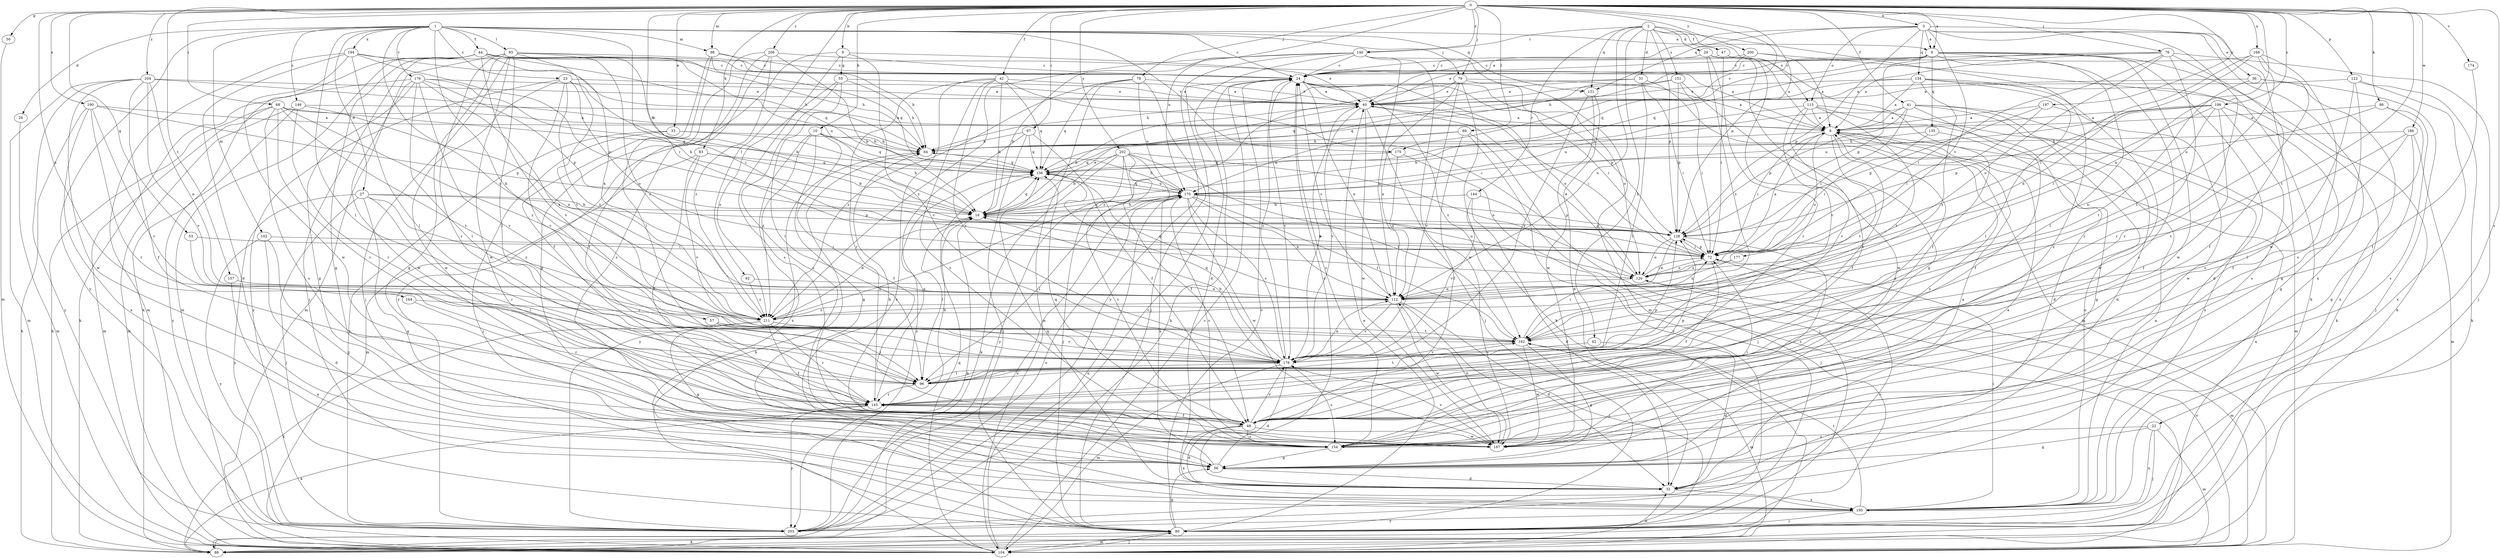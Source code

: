 strict digraph  {
0;
1;
2;
3;
6;
8;
9;
10;
16;
22;
23;
24;
26;
27;
29;
31;
32;
33;
36;
40;
41;
42;
44;
47;
48;
50;
53;
55;
56;
57;
62;
64;
67;
68;
72;
76;
78;
79;
80;
83;
86;
88;
89;
92;
93;
96;
98;
102;
104;
112;
115;
120;
122;
128;
131;
134;
135;
136;
140;
144;
145;
146;
151;
154;
157;
162;
164;
168;
170;
174;
175;
176;
177;
178;
186;
187;
190;
194;
195;
196;
197;
200;
202;
203;
204;
206;
211;
0 -> 3  [label=a];
0 -> 6  [label=a];
0 -> 9  [label=b];
0 -> 10  [label=b];
0 -> 16  [label=b];
0 -> 22  [label=c];
0 -> 33  [label=e];
0 -> 41  [label=f];
0 -> 42  [label=f];
0 -> 50  [label=g];
0 -> 53  [label=g];
0 -> 67  [label=i];
0 -> 68  [label=i];
0 -> 76  [label=j];
0 -> 78  [label=j];
0 -> 79  [label=j];
0 -> 83  [label=k];
0 -> 86  [label=k];
0 -> 89  [label=l];
0 -> 92  [label=l];
0 -> 98  [label=m];
0 -> 112  [label=n];
0 -> 122  [label=p];
0 -> 128  [label=p];
0 -> 140  [label=r];
0 -> 157  [label=t];
0 -> 162  [label=t];
0 -> 164  [label=u];
0 -> 168  [label=u];
0 -> 170  [label=u];
0 -> 174  [label=v];
0 -> 175  [label=v];
0 -> 186  [label=w];
0 -> 190  [label=x];
0 -> 196  [label=y];
0 -> 197  [label=y];
0 -> 200  [label=y];
0 -> 202  [label=y];
0 -> 204  [label=z];
0 -> 206  [label=z];
1 -> 6  [label=a];
1 -> 23  [label=c];
1 -> 24  [label=c];
1 -> 26  [label=d];
1 -> 27  [label=d];
1 -> 44  [label=f];
1 -> 57  [label=h];
1 -> 72  [label=i];
1 -> 79  [label=j];
1 -> 93  [label=l];
1 -> 96  [label=l];
1 -> 98  [label=m];
1 -> 102  [label=m];
1 -> 131  [label=q];
1 -> 146  [label=s];
1 -> 175  [label=v];
1 -> 176  [label=v];
1 -> 194  [label=x];
1 -> 203  [label=y];
1 -> 211  [label=z];
2 -> 29  [label=d];
2 -> 31  [label=d];
2 -> 47  [label=f];
2 -> 62  [label=h];
2 -> 112  [label=n];
2 -> 115  [label=o];
2 -> 128  [label=p];
2 -> 131  [label=q];
2 -> 140  [label=r];
2 -> 144  [label=r];
2 -> 151  [label=s];
2 -> 154  [label=s];
3 -> 6  [label=a];
3 -> 36  [label=e];
3 -> 40  [label=e];
3 -> 88  [label=k];
3 -> 115  [label=o];
3 -> 128  [label=p];
3 -> 131  [label=q];
3 -> 134  [label=q];
3 -> 177  [label=v];
3 -> 187  [label=w];
3 -> 195  [label=x];
6 -> 24  [label=c];
6 -> 32  [label=d];
6 -> 40  [label=e];
6 -> 88  [label=k];
6 -> 96  [label=l];
6 -> 128  [label=p];
6 -> 135  [label=q];
6 -> 136  [label=q];
6 -> 154  [label=s];
6 -> 187  [label=w];
8 -> 64  [label=h];
8 -> 72  [label=i];
8 -> 120  [label=o];
8 -> 154  [label=s];
8 -> 162  [label=t];
8 -> 178  [label=v];
9 -> 40  [label=e];
9 -> 55  [label=g];
9 -> 154  [label=s];
9 -> 178  [label=v];
9 -> 203  [label=y];
10 -> 48  [label=f];
10 -> 56  [label=g];
10 -> 64  [label=h];
10 -> 136  [label=q];
10 -> 195  [label=x];
10 -> 211  [label=z];
16 -> 40  [label=e];
16 -> 96  [label=l];
16 -> 128  [label=p];
16 -> 136  [label=q];
16 -> 170  [label=u];
22 -> 56  [label=g];
22 -> 80  [label=j];
22 -> 104  [label=m];
22 -> 154  [label=s];
22 -> 195  [label=x];
23 -> 16  [label=b];
23 -> 40  [label=e];
23 -> 120  [label=o];
23 -> 178  [label=v];
23 -> 187  [label=w];
23 -> 203  [label=y];
23 -> 211  [label=z];
24 -> 40  [label=e];
24 -> 72  [label=i];
24 -> 88  [label=k];
24 -> 112  [label=n];
24 -> 120  [label=o];
24 -> 128  [label=p];
24 -> 162  [label=t];
24 -> 178  [label=v];
26 -> 104  [label=m];
27 -> 16  [label=b];
27 -> 56  [label=g];
27 -> 80  [label=j];
27 -> 128  [label=p];
27 -> 145  [label=r];
27 -> 203  [label=y];
27 -> 211  [label=z];
29 -> 8  [label=a];
29 -> 24  [label=c];
29 -> 56  [label=g];
29 -> 145  [label=r];
29 -> 211  [label=z];
31 -> 40  [label=e];
31 -> 64  [label=h];
31 -> 72  [label=i];
31 -> 96  [label=l];
31 -> 104  [label=m];
32 -> 8  [label=a];
32 -> 136  [label=q];
32 -> 195  [label=x];
33 -> 16  [label=b];
33 -> 64  [label=h];
33 -> 80  [label=j];
33 -> 203  [label=y];
36 -> 40  [label=e];
36 -> 80  [label=j];
36 -> 162  [label=t];
36 -> 195  [label=x];
40 -> 8  [label=a];
40 -> 16  [label=b];
40 -> 72  [label=i];
40 -> 80  [label=j];
40 -> 178  [label=v];
40 -> 187  [label=w];
41 -> 8  [label=a];
41 -> 32  [label=d];
41 -> 48  [label=f];
41 -> 72  [label=i];
41 -> 104  [label=m];
41 -> 128  [label=p];
41 -> 170  [label=u];
41 -> 195  [label=x];
42 -> 16  [label=b];
42 -> 40  [label=e];
42 -> 72  [label=i];
42 -> 136  [label=q];
42 -> 145  [label=r];
42 -> 154  [label=s];
42 -> 178  [label=v];
42 -> 195  [label=x];
44 -> 8  [label=a];
44 -> 24  [label=c];
44 -> 56  [label=g];
44 -> 64  [label=h];
44 -> 80  [label=j];
44 -> 88  [label=k];
44 -> 104  [label=m];
44 -> 112  [label=n];
44 -> 136  [label=q];
44 -> 170  [label=u];
44 -> 178  [label=v];
47 -> 24  [label=c];
47 -> 48  [label=f];
47 -> 72  [label=i];
47 -> 178  [label=v];
48 -> 8  [label=a];
48 -> 32  [label=d];
48 -> 136  [label=q];
48 -> 154  [label=s];
48 -> 178  [label=v];
48 -> 187  [label=w];
48 -> 195  [label=x];
50 -> 104  [label=m];
53 -> 72  [label=i];
53 -> 96  [label=l];
55 -> 40  [label=e];
55 -> 64  [label=h];
55 -> 96  [label=l];
55 -> 154  [label=s];
55 -> 211  [label=z];
56 -> 8  [label=a];
56 -> 24  [label=c];
56 -> 32  [label=d];
56 -> 170  [label=u];
57 -> 96  [label=l];
57 -> 162  [label=t];
57 -> 178  [label=v];
62 -> 32  [label=d];
62 -> 178  [label=v];
64 -> 136  [label=q];
64 -> 203  [label=y];
67 -> 48  [label=f];
67 -> 64  [label=h];
67 -> 80  [label=j];
67 -> 136  [label=q];
67 -> 203  [label=y];
68 -> 8  [label=a];
68 -> 88  [label=k];
68 -> 104  [label=m];
68 -> 136  [label=q];
68 -> 145  [label=r];
68 -> 154  [label=s];
68 -> 162  [label=t];
68 -> 211  [label=z];
72 -> 8  [label=a];
72 -> 16  [label=b];
72 -> 48  [label=f];
72 -> 120  [label=o];
72 -> 128  [label=p];
72 -> 203  [label=y];
76 -> 8  [label=a];
76 -> 24  [label=c];
76 -> 48  [label=f];
76 -> 72  [label=i];
76 -> 80  [label=j];
76 -> 120  [label=o];
76 -> 136  [label=q];
76 -> 145  [label=r];
78 -> 40  [label=e];
78 -> 80  [label=j];
78 -> 104  [label=m];
78 -> 136  [label=q];
78 -> 170  [label=u];
78 -> 211  [label=z];
79 -> 8  [label=a];
79 -> 40  [label=e];
79 -> 88  [label=k];
79 -> 112  [label=n];
79 -> 120  [label=o];
79 -> 178  [label=v];
79 -> 211  [label=z];
80 -> 24  [label=c];
80 -> 40  [label=e];
80 -> 56  [label=g];
80 -> 88  [label=k];
80 -> 104  [label=m];
83 -> 16  [label=b];
83 -> 48  [label=f];
83 -> 104  [label=m];
83 -> 136  [label=q];
83 -> 178  [label=v];
86 -> 8  [label=a];
86 -> 48  [label=f];
86 -> 154  [label=s];
86 -> 170  [label=u];
88 -> 8  [label=a];
88 -> 170  [label=u];
89 -> 48  [label=f];
89 -> 64  [label=h];
89 -> 80  [label=j];
89 -> 170  [label=u];
89 -> 203  [label=y];
92 -> 112  [label=n];
92 -> 211  [label=z];
93 -> 24  [label=c];
93 -> 56  [label=g];
93 -> 72  [label=i];
93 -> 80  [label=j];
93 -> 96  [label=l];
93 -> 104  [label=m];
93 -> 145  [label=r];
93 -> 162  [label=t];
93 -> 187  [label=w];
93 -> 211  [label=z];
96 -> 128  [label=p];
96 -> 145  [label=r];
96 -> 162  [label=t];
98 -> 24  [label=c];
98 -> 48  [label=f];
98 -> 64  [label=h];
98 -> 96  [label=l];
98 -> 136  [label=q];
102 -> 32  [label=d];
102 -> 56  [label=g];
102 -> 72  [label=i];
102 -> 203  [label=y];
104 -> 24  [label=c];
104 -> 32  [label=d];
104 -> 64  [label=h];
104 -> 80  [label=j];
104 -> 120  [label=o];
104 -> 136  [label=q];
104 -> 170  [label=u];
112 -> 24  [label=c];
112 -> 32  [label=d];
112 -> 80  [label=j];
112 -> 136  [label=q];
112 -> 178  [label=v];
112 -> 187  [label=w];
112 -> 211  [label=z];
115 -> 8  [label=a];
115 -> 16  [label=b];
115 -> 32  [label=d];
115 -> 48  [label=f];
115 -> 162  [label=t];
115 -> 178  [label=v];
115 -> 195  [label=x];
120 -> 40  [label=e];
120 -> 72  [label=i];
120 -> 104  [label=m];
120 -> 112  [label=n];
122 -> 40  [label=e];
122 -> 56  [label=g];
122 -> 88  [label=k];
122 -> 154  [label=s];
122 -> 195  [label=x];
128 -> 72  [label=i];
128 -> 112  [label=n];
128 -> 120  [label=o];
128 -> 154  [label=s];
131 -> 32  [label=d];
131 -> 178  [label=v];
131 -> 187  [label=w];
134 -> 8  [label=a];
134 -> 40  [label=e];
134 -> 88  [label=k];
134 -> 96  [label=l];
134 -> 136  [label=q];
134 -> 187  [label=w];
134 -> 211  [label=z];
135 -> 56  [label=g];
135 -> 64  [label=h];
135 -> 72  [label=i];
136 -> 170  [label=u];
140 -> 16  [label=b];
140 -> 24  [label=c];
140 -> 32  [label=d];
140 -> 104  [label=m];
140 -> 112  [label=n];
140 -> 187  [label=w];
140 -> 203  [label=y];
140 -> 211  [label=z];
144 -> 16  [label=b];
144 -> 32  [label=d];
144 -> 80  [label=j];
144 -> 178  [label=v];
145 -> 16  [label=b];
145 -> 48  [label=f];
145 -> 88  [label=k];
145 -> 128  [label=p];
145 -> 136  [label=q];
145 -> 203  [label=y];
146 -> 8  [label=a];
146 -> 104  [label=m];
146 -> 112  [label=n];
146 -> 145  [label=r];
146 -> 203  [label=y];
151 -> 40  [label=e];
151 -> 72  [label=i];
151 -> 128  [label=p];
151 -> 136  [label=q];
151 -> 187  [label=w];
154 -> 24  [label=c];
154 -> 56  [label=g];
154 -> 64  [label=h];
154 -> 72  [label=i];
157 -> 112  [label=n];
157 -> 195  [label=x];
162 -> 56  [label=g];
162 -> 72  [label=i];
162 -> 104  [label=m];
162 -> 178  [label=v];
162 -> 187  [label=w];
164 -> 145  [label=r];
164 -> 211  [label=z];
168 -> 24  [label=c];
168 -> 72  [label=i];
168 -> 112  [label=n];
168 -> 145  [label=r];
168 -> 154  [label=s];
168 -> 162  [label=t];
170 -> 16  [label=b];
170 -> 64  [label=h];
170 -> 96  [label=l];
170 -> 112  [label=n];
170 -> 120  [label=o];
170 -> 128  [label=p];
170 -> 136  [label=q];
170 -> 154  [label=s];
170 -> 162  [label=t];
170 -> 178  [label=v];
170 -> 187  [label=w];
174 -> 48  [label=f];
175 -> 80  [label=j];
175 -> 112  [label=n];
175 -> 136  [label=q];
176 -> 16  [label=b];
176 -> 40  [label=e];
176 -> 56  [label=g];
176 -> 88  [label=k];
176 -> 96  [label=l];
176 -> 128  [label=p];
176 -> 178  [label=v];
176 -> 187  [label=w];
176 -> 211  [label=z];
177 -> 112  [label=n];
177 -> 120  [label=o];
178 -> 16  [label=b];
178 -> 24  [label=c];
178 -> 32  [label=d];
178 -> 40  [label=e];
178 -> 96  [label=l];
178 -> 104  [label=m];
178 -> 112  [label=n];
178 -> 136  [label=q];
178 -> 154  [label=s];
186 -> 56  [label=g];
186 -> 64  [label=h];
186 -> 96  [label=l];
186 -> 104  [label=m];
186 -> 162  [label=t];
187 -> 112  [label=n];
187 -> 145  [label=r];
187 -> 178  [label=v];
190 -> 8  [label=a];
190 -> 88  [label=k];
190 -> 128  [label=p];
190 -> 145  [label=r];
190 -> 178  [label=v];
190 -> 195  [label=x];
194 -> 24  [label=c];
194 -> 32  [label=d];
194 -> 64  [label=h];
194 -> 96  [label=l];
194 -> 104  [label=m];
194 -> 128  [label=p];
194 -> 187  [label=w];
195 -> 8  [label=a];
195 -> 72  [label=i];
195 -> 80  [label=j];
195 -> 162  [label=t];
195 -> 203  [label=y];
196 -> 8  [label=a];
196 -> 48  [label=f];
196 -> 56  [label=g];
196 -> 72  [label=i];
196 -> 112  [label=n];
196 -> 128  [label=p];
196 -> 154  [label=s];
196 -> 170  [label=u];
197 -> 8  [label=a];
197 -> 72  [label=i];
197 -> 128  [label=p];
197 -> 187  [label=w];
200 -> 8  [label=a];
200 -> 24  [label=c];
200 -> 64  [label=h];
200 -> 145  [label=r];
202 -> 16  [label=b];
202 -> 48  [label=f];
202 -> 80  [label=j];
202 -> 88  [label=k];
202 -> 120  [label=o];
202 -> 136  [label=q];
202 -> 154  [label=s];
202 -> 162  [label=t];
202 -> 203  [label=y];
203 -> 16  [label=b];
203 -> 24  [label=c];
203 -> 170  [label=u];
204 -> 40  [label=e];
204 -> 48  [label=f];
204 -> 64  [label=h];
204 -> 104  [label=m];
204 -> 112  [label=n];
204 -> 178  [label=v];
204 -> 187  [label=w];
204 -> 203  [label=y];
206 -> 16  [label=b];
206 -> 24  [label=c];
206 -> 48  [label=f];
206 -> 56  [label=g];
206 -> 154  [label=s];
206 -> 211  [label=z];
211 -> 16  [label=b];
211 -> 48  [label=f];
211 -> 56  [label=g];
211 -> 88  [label=k];
211 -> 145  [label=r];
211 -> 162  [label=t];
}
